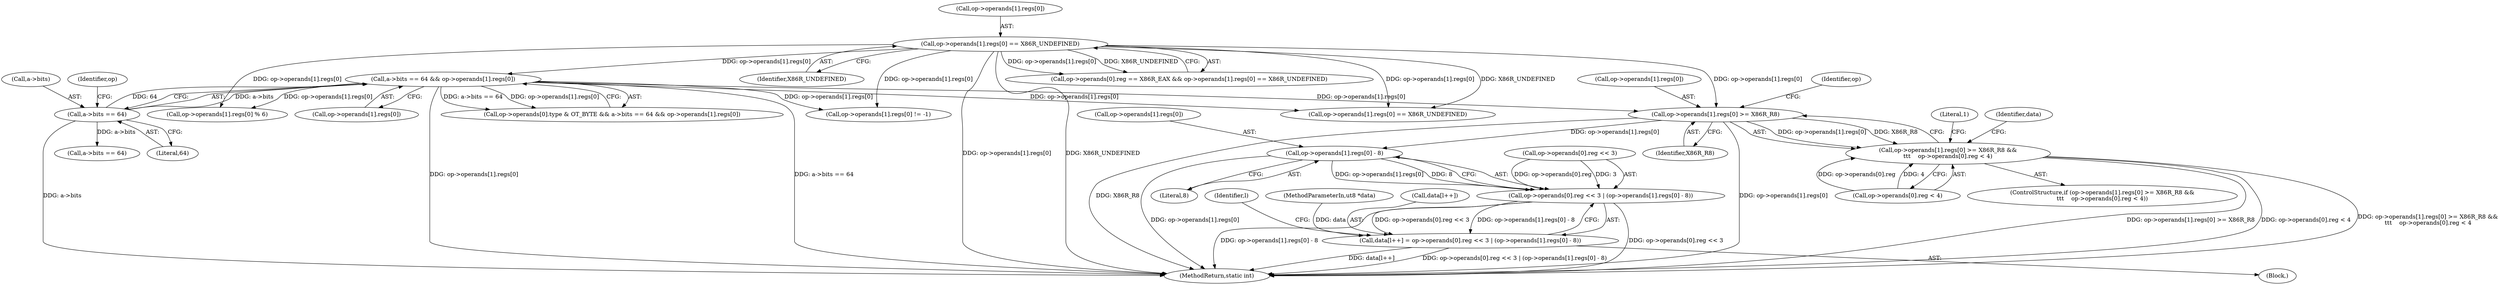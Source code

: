 digraph "0_radare2_f17bfd9f1da05f30f23a4dd05e9d2363e1406948@array" {
"1002190" [label="(Call,op->operands[1].regs[0] >= X86R_R8)"];
"1002172" [label="(Call,a->bits == 64 && op->operands[1].regs[0])"];
"1002173" [label="(Call,a->bits == 64)"];
"1002040" [label="(Call,op->operands[1].regs[0] == X86R_UNDEFINED)"];
"1002189" [label="(Call,op->operands[1].regs[0] >= X86R_R8 &&\n\t\t\t    op->operands[0].reg < 4)"];
"1002238" [label="(Call,op->operands[1].regs[0] - 8)"];
"1002228" [label="(Call,op->operands[0].reg << 3 | (op->operands[1].regs[0] - 8))"];
"1002223" [label="(Call,data[l++] = op->operands[0].reg << 3 | (op->operands[1].regs[0] - 8))"];
"1002250" [label="(Identifier,l)"];
"1002172" [label="(Call,a->bits == 64 && op->operands[1].regs[0])"];
"1002188" [label="(ControlStructure,if (op->operands[1].regs[0] >= X86R_R8 &&\n\t\t\t    op->operands[0].reg < 4))"];
"1000104" [label="(MethodParameterIn,ut8 *data)"];
"1002210" [label="(Block,)"];
"1002358" [label="(Call,a->bits == 64)"];
"1002248" [label="(Literal,8)"];
"1002050" [label="(Identifier,X86R_UNDEFINED)"];
"1002174" [label="(Call,a->bits)"];
"1002253" [label="(Literal,1)"];
"1002162" [label="(Call,op->operands[0].type & OT_BYTE && a->bits == 64 && op->operands[1].regs[0])"];
"1002177" [label="(Literal,64)"];
"1002200" [label="(Identifier,X86R_R8)"];
"1002213" [label="(Identifier,data)"];
"1002224" [label="(Call,data[l++])"];
"1002388" [label="(Call,op->operands[1].regs[0] != -1)"];
"1003220" [label="(MethodReturn,static int)"];
"1002030" [label="(Call,op->operands[0].reg == X86R_EAX && op->operands[1].regs[0] == X86R_UNDEFINED)"];
"1002040" [label="(Call,op->operands[1].regs[0] == X86R_UNDEFINED)"];
"1002041" [label="(Call,op->operands[1].regs[0])"];
"1002205" [label="(Identifier,op)"];
"1002189" [label="(Call,op->operands[1].regs[0] >= X86R_R8 &&\n\t\t\t    op->operands[0].reg < 4)"];
"1002229" [label="(Call,op->operands[0].reg << 3)"];
"1002173" [label="(Call,a->bits == 64)"];
"1002190" [label="(Call,op->operands[1].regs[0] >= X86R_R8)"];
"1002182" [label="(Identifier,op)"];
"1002290" [label="(Call,op->operands[1].regs[0] % 6)"];
"1002541" [label="(Call,op->operands[1].regs[0] == X86R_UNDEFINED)"];
"1002201" [label="(Call,op->operands[0].reg < 4)"];
"1002191" [label="(Call,op->operands[1].regs[0])"];
"1002238" [label="(Call,op->operands[1].regs[0] - 8)"];
"1002223" [label="(Call,data[l++] = op->operands[0].reg << 3 | (op->operands[1].regs[0] - 8))"];
"1002239" [label="(Call,op->operands[1].regs[0])"];
"1002228" [label="(Call,op->operands[0].reg << 3 | (op->operands[1].regs[0] - 8))"];
"1002178" [label="(Call,op->operands[1].regs[0])"];
"1002190" -> "1002189"  [label="AST: "];
"1002190" -> "1002200"  [label="CFG: "];
"1002191" -> "1002190"  [label="AST: "];
"1002200" -> "1002190"  [label="AST: "];
"1002205" -> "1002190"  [label="CFG: "];
"1002189" -> "1002190"  [label="CFG: "];
"1002190" -> "1003220"  [label="DDG: X86R_R8"];
"1002190" -> "1003220"  [label="DDG: op->operands[1].regs[0]"];
"1002190" -> "1002189"  [label="DDG: op->operands[1].regs[0]"];
"1002190" -> "1002189"  [label="DDG: X86R_R8"];
"1002172" -> "1002190"  [label="DDG: op->operands[1].regs[0]"];
"1002040" -> "1002190"  [label="DDG: op->operands[1].regs[0]"];
"1002190" -> "1002238"  [label="DDG: op->operands[1].regs[0]"];
"1002172" -> "1002162"  [label="AST: "];
"1002172" -> "1002173"  [label="CFG: "];
"1002172" -> "1002178"  [label="CFG: "];
"1002173" -> "1002172"  [label="AST: "];
"1002178" -> "1002172"  [label="AST: "];
"1002162" -> "1002172"  [label="CFG: "];
"1002172" -> "1003220"  [label="DDG: op->operands[1].regs[0]"];
"1002172" -> "1003220"  [label="DDG: a->bits == 64"];
"1002172" -> "1002162"  [label="DDG: a->bits == 64"];
"1002172" -> "1002162"  [label="DDG: op->operands[1].regs[0]"];
"1002173" -> "1002172"  [label="DDG: a->bits"];
"1002173" -> "1002172"  [label="DDG: 64"];
"1002040" -> "1002172"  [label="DDG: op->operands[1].regs[0]"];
"1002172" -> "1002290"  [label="DDG: op->operands[1].regs[0]"];
"1002172" -> "1002388"  [label="DDG: op->operands[1].regs[0]"];
"1002172" -> "1002541"  [label="DDG: op->operands[1].regs[0]"];
"1002173" -> "1002177"  [label="CFG: "];
"1002174" -> "1002173"  [label="AST: "];
"1002177" -> "1002173"  [label="AST: "];
"1002182" -> "1002173"  [label="CFG: "];
"1002173" -> "1003220"  [label="DDG: a->bits"];
"1002173" -> "1002358"  [label="DDG: a->bits"];
"1002040" -> "1002030"  [label="AST: "];
"1002040" -> "1002050"  [label="CFG: "];
"1002041" -> "1002040"  [label="AST: "];
"1002050" -> "1002040"  [label="AST: "];
"1002030" -> "1002040"  [label="CFG: "];
"1002040" -> "1003220"  [label="DDG: op->operands[1].regs[0]"];
"1002040" -> "1003220"  [label="DDG: X86R_UNDEFINED"];
"1002040" -> "1002030"  [label="DDG: op->operands[1].regs[0]"];
"1002040" -> "1002030"  [label="DDG: X86R_UNDEFINED"];
"1002040" -> "1002290"  [label="DDG: op->operands[1].regs[0]"];
"1002040" -> "1002388"  [label="DDG: op->operands[1].regs[0]"];
"1002040" -> "1002541"  [label="DDG: op->operands[1].regs[0]"];
"1002040" -> "1002541"  [label="DDG: X86R_UNDEFINED"];
"1002189" -> "1002188"  [label="AST: "];
"1002189" -> "1002201"  [label="CFG: "];
"1002201" -> "1002189"  [label="AST: "];
"1002213" -> "1002189"  [label="CFG: "];
"1002253" -> "1002189"  [label="CFG: "];
"1002189" -> "1003220"  [label="DDG: op->operands[1].regs[0] >= X86R_R8"];
"1002189" -> "1003220"  [label="DDG: op->operands[0].reg < 4"];
"1002189" -> "1003220"  [label="DDG: op->operands[1].regs[0] >= X86R_R8 &&\n\t\t\t    op->operands[0].reg < 4"];
"1002201" -> "1002189"  [label="DDG: op->operands[0].reg"];
"1002201" -> "1002189"  [label="DDG: 4"];
"1002238" -> "1002228"  [label="AST: "];
"1002238" -> "1002248"  [label="CFG: "];
"1002239" -> "1002238"  [label="AST: "];
"1002248" -> "1002238"  [label="AST: "];
"1002228" -> "1002238"  [label="CFG: "];
"1002238" -> "1003220"  [label="DDG: op->operands[1].regs[0]"];
"1002238" -> "1002228"  [label="DDG: op->operands[1].regs[0]"];
"1002238" -> "1002228"  [label="DDG: 8"];
"1002228" -> "1002223"  [label="AST: "];
"1002229" -> "1002228"  [label="AST: "];
"1002223" -> "1002228"  [label="CFG: "];
"1002228" -> "1003220"  [label="DDG: op->operands[0].reg << 3"];
"1002228" -> "1003220"  [label="DDG: op->operands[1].regs[0] - 8"];
"1002228" -> "1002223"  [label="DDG: op->operands[0].reg << 3"];
"1002228" -> "1002223"  [label="DDG: op->operands[1].regs[0] - 8"];
"1002229" -> "1002228"  [label="DDG: op->operands[0].reg"];
"1002229" -> "1002228"  [label="DDG: 3"];
"1002223" -> "1002210"  [label="AST: "];
"1002224" -> "1002223"  [label="AST: "];
"1002250" -> "1002223"  [label="CFG: "];
"1002223" -> "1003220"  [label="DDG: data[l++]"];
"1002223" -> "1003220"  [label="DDG: op->operands[0].reg << 3 | (op->operands[1].regs[0] - 8)"];
"1000104" -> "1002223"  [label="DDG: data"];
}
